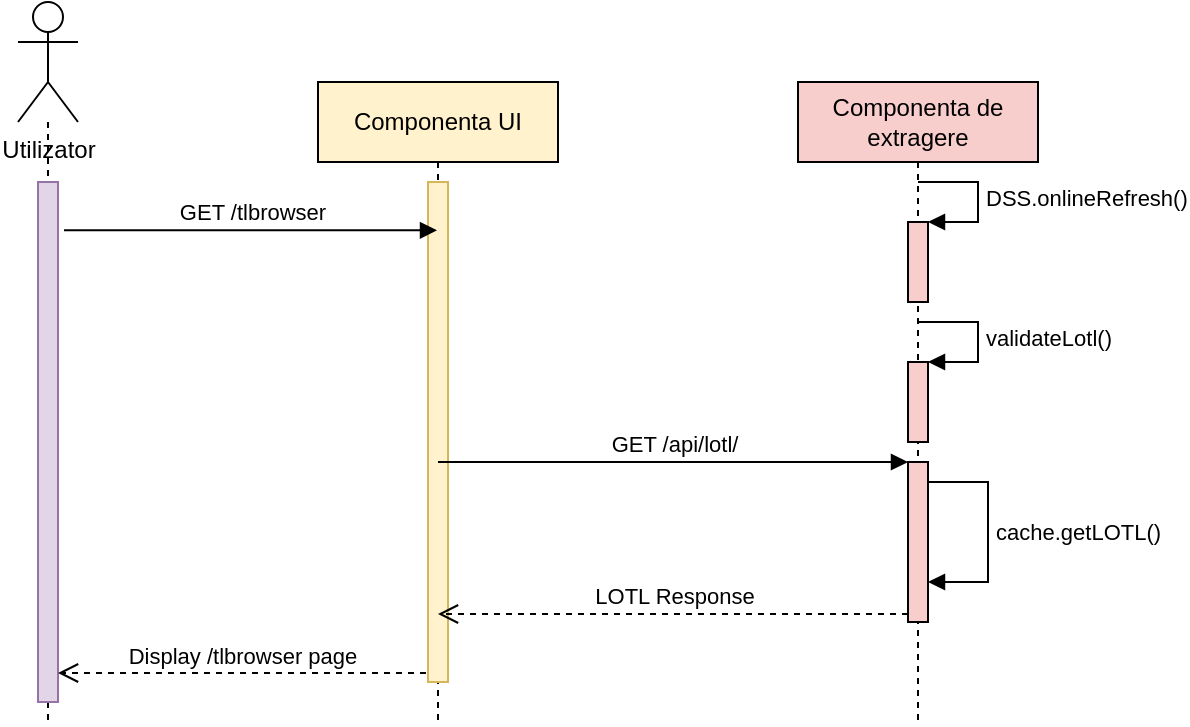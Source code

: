<mxfile version="20.8.16" type="device"><diagram name="Page-1" id="763j_vkK3l0PROS1tkvm"><mxGraphModel dx="1781" dy="486" grid="1" gridSize="10" guides="1" tooltips="1" connect="1" arrows="1" fold="1" page="1" pageScale="1" pageWidth="827" pageHeight="1169" math="0" shadow="0"><root><mxCell id="0"/><mxCell id="1" parent="0"/><mxCell id="dtaXeu_ospH8NnGIP0PG-2" value="Componenta UI" style="shape=umlLifeline;perimeter=lifelinePerimeter;whiteSpace=wrap;html=1;container=1;collapsible=0;recursiveResize=0;outlineConnect=0;fillColor=#fff2cc;strokeColor=#000000;" vertex="1" parent="1"><mxGeometry x="120" y="40" width="120" height="320" as="geometry"/></mxCell><mxCell id="dtaXeu_ospH8NnGIP0PG-4" value="" style="html=1;points=[];perimeter=orthogonalPerimeter;strokeColor=#d6b656;fillColor=#fff2cc;" vertex="1" parent="dtaXeu_ospH8NnGIP0PG-2"><mxGeometry x="55" y="50" width="10" height="250" as="geometry"/></mxCell><mxCell id="dtaXeu_ospH8NnGIP0PG-3" value="Componenta de extragere" style="shape=umlLifeline;perimeter=lifelinePerimeter;whiteSpace=wrap;html=1;container=1;collapsible=0;recursiveResize=0;outlineConnect=0;strokeColor=#000000;fillColor=#f8cecc;" vertex="1" parent="1"><mxGeometry x="360" y="40" width="120" height="320" as="geometry"/></mxCell><mxCell id="dtaXeu_ospH8NnGIP0PG-5" value="" style="html=1;points=[];perimeter=orthogonalPerimeter;strokeColor=#000000;fillColor=#f8cecc;" vertex="1" parent="dtaXeu_ospH8NnGIP0PG-3"><mxGeometry x="55" y="190" width="10" height="80" as="geometry"/></mxCell><mxCell id="dtaXeu_ospH8NnGIP0PG-15" value="" style="html=1;points=[];perimeter=orthogonalPerimeter;strokeColor=#000000;fillColor=#f8cecc;" vertex="1" parent="dtaXeu_ospH8NnGIP0PG-3"><mxGeometry x="55" y="70" width="10" height="40" as="geometry"/></mxCell><mxCell id="dtaXeu_ospH8NnGIP0PG-16" value="DSS.onlineRefresh()" style="edgeStyle=orthogonalEdgeStyle;html=1;align=left;spacingLeft=2;endArrow=block;rounded=0;entryX=1;entryY=0;fillColor=#f8cecc;strokeColor=#000000;" edge="1" target="dtaXeu_ospH8NnGIP0PG-15" parent="dtaXeu_ospH8NnGIP0PG-3"><mxGeometry relative="1" as="geometry"><mxPoint x="60" y="50" as="sourcePoint"/><Array as="points"><mxPoint x="90" y="50"/></Array></mxGeometry></mxCell><mxCell id="dtaXeu_ospH8NnGIP0PG-17" value="" style="html=1;points=[];perimeter=orthogonalPerimeter;strokeColor=#000000;fillColor=#f8cecc;" vertex="1" parent="dtaXeu_ospH8NnGIP0PG-3"><mxGeometry x="55" y="140" width="10" height="40" as="geometry"/></mxCell><mxCell id="dtaXeu_ospH8NnGIP0PG-18" value="validateLotl()" style="edgeStyle=orthogonalEdgeStyle;html=1;align=left;spacingLeft=2;endArrow=block;rounded=0;entryX=1;entryY=0;strokeColor=#000000;fillColor=#f8cecc;" edge="1" target="dtaXeu_ospH8NnGIP0PG-17" parent="dtaXeu_ospH8NnGIP0PG-3"><mxGeometry relative="1" as="geometry"><mxPoint x="60" y="120" as="sourcePoint"/><Array as="points"><mxPoint x="90" y="120"/></Array></mxGeometry></mxCell><mxCell id="dtaXeu_ospH8NnGIP0PG-27" value="cache.getLOTL()" style="edgeStyle=orthogonalEdgeStyle;html=1;align=left;spacingLeft=2;endArrow=block;rounded=0;strokeColor=#000000;" edge="1" target="dtaXeu_ospH8NnGIP0PG-5" parent="dtaXeu_ospH8NnGIP0PG-3"><mxGeometry relative="1" as="geometry"><mxPoint x="65" y="200" as="sourcePoint"/><Array as="points"><mxPoint x="95" y="200"/><mxPoint x="95" y="250"/></Array><mxPoint x="70" y="220" as="targetPoint"/></mxGeometry></mxCell><mxCell id="dtaXeu_ospH8NnGIP0PG-6" value="GET /api/lotl/" style="html=1;verticalAlign=bottom;endArrow=block;entryX=0;entryY=0;rounded=0;" edge="1" target="dtaXeu_ospH8NnGIP0PG-5" parent="1" source="dtaXeu_ospH8NnGIP0PG-2"><mxGeometry relative="1" as="geometry"><mxPoint x="300" y="130" as="sourcePoint"/></mxGeometry></mxCell><mxCell id="dtaXeu_ospH8NnGIP0PG-7" value="LOTL Response" style="html=1;verticalAlign=bottom;endArrow=open;dashed=1;endSize=8;exitX=0;exitY=0.95;rounded=0;" edge="1" source="dtaXeu_ospH8NnGIP0PG-5" parent="1" target="dtaXeu_ospH8NnGIP0PG-2"><mxGeometry relative="1" as="geometry"><mxPoint x="300" y="206" as="targetPoint"/></mxGeometry></mxCell><mxCell id="dtaXeu_ospH8NnGIP0PG-19" value="Utilizator" style="shape=umlActor;verticalLabelPosition=bottom;verticalAlign=top;html=1;strokeColor=#000000;" vertex="1" parent="1"><mxGeometry x="-30" width="30" height="60" as="geometry"/></mxCell><mxCell id="dtaXeu_ospH8NnGIP0PG-20" value="" style="endArrow=none;dashed=1;html=1;rounded=0;strokeColor=#000000;startArrow=none;" edge="1" parent="1" source="dtaXeu_ospH8NnGIP0PG-22"><mxGeometry width="50" height="50" relative="1" as="geometry"><mxPoint x="-40" y="80" as="sourcePoint"/><mxPoint x="-15" y="360" as="targetPoint"/></mxGeometry></mxCell><mxCell id="dtaXeu_ospH8NnGIP0PG-23" value="" style="endArrow=none;dashed=1;html=1;rounded=0;strokeColor=#000000;" edge="1" parent="1" source="dtaXeu_ospH8NnGIP0PG-19" target="dtaXeu_ospH8NnGIP0PG-22"><mxGeometry width="50" height="50" relative="1" as="geometry"><mxPoint x="-40" y="80" as="sourcePoint"/><mxPoint x="-40" y="440" as="targetPoint"/></mxGeometry></mxCell><mxCell id="dtaXeu_ospH8NnGIP0PG-22" value="" style="html=1;points=[];perimeter=orthogonalPerimeter;strokeColor=#9673a6;fillColor=#e1d5e7;" vertex="1" parent="1"><mxGeometry x="-20" y="90" width="10" height="260" as="geometry"/></mxCell><mxCell id="dtaXeu_ospH8NnGIP0PG-24" value="GET /tlbrowser" style="html=1;verticalAlign=bottom;endArrow=block;rounded=0;strokeColor=#000000;exitX=1.3;exitY=0.093;exitDx=0;exitDy=0;exitPerimeter=0;" edge="1" parent="1" source="dtaXeu_ospH8NnGIP0PG-22" target="dtaXeu_ospH8NnGIP0PG-2"><mxGeometry width="80" relative="1" as="geometry"><mxPoint x="120" y="250" as="sourcePoint"/><mxPoint x="200" y="250" as="targetPoint"/></mxGeometry></mxCell><mxCell id="dtaXeu_ospH8NnGIP0PG-25" value="Display /tlbrowser page" style="html=1;verticalAlign=bottom;endArrow=open;dashed=1;endSize=8;rounded=0;strokeColor=#000000;exitX=-0.1;exitY=0.982;exitDx=0;exitDy=0;exitPerimeter=0;" edge="1" parent="1" source="dtaXeu_ospH8NnGIP0PG-4" target="dtaXeu_ospH8NnGIP0PG-22"><mxGeometry relative="1" as="geometry"><mxPoint x="200" y="350" as="sourcePoint"/><mxPoint x="120" y="350" as="targetPoint"/></mxGeometry></mxCell></root></mxGraphModel></diagram></mxfile>